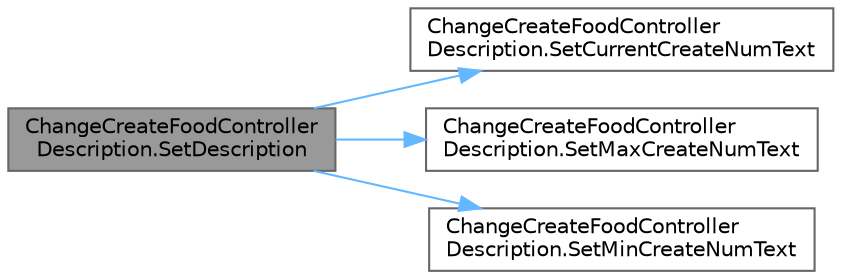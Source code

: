digraph "ChangeCreateFoodControllerDescription.SetDescription"
{
 // LATEX_PDF_SIZE
  bgcolor="transparent";
  edge [fontname=Helvetica,fontsize=10,labelfontname=Helvetica,labelfontsize=10];
  node [fontname=Helvetica,fontsize=10,shape=box,height=0.2,width=0.4];
  rankdir="LR";
  Node1 [id="Node000001",label="ChangeCreateFoodController\lDescription.SetDescription",height=0.2,width=0.4,color="gray40", fillcolor="grey60", style="filled", fontcolor="black",tooltip=" "];
  Node1 -> Node2 [id="edge1_Node000001_Node000002",color="steelblue1",style="solid",tooltip=" "];
  Node2 [id="Node000002",label="ChangeCreateFoodController\lDescription.SetCurrentCreateNumText",height=0.2,width=0.4,color="grey40", fillcolor="white", style="filled",URL="$class_change_create_food_controller_description.html#ab24aa17523fd131f319a821e2a5d3e43",tooltip=" "];
  Node1 -> Node3 [id="edge2_Node000001_Node000003",color="steelblue1",style="solid",tooltip=" "];
  Node3 [id="Node000003",label="ChangeCreateFoodController\lDescription.SetMaxCreateNumText",height=0.2,width=0.4,color="grey40", fillcolor="white", style="filled",URL="$class_change_create_food_controller_description.html#ad17268f2e85580ac7616edc0828e2550",tooltip=" "];
  Node1 -> Node4 [id="edge3_Node000001_Node000004",color="steelblue1",style="solid",tooltip=" "];
  Node4 [id="Node000004",label="ChangeCreateFoodController\lDescription.SetMinCreateNumText",height=0.2,width=0.4,color="grey40", fillcolor="white", style="filled",URL="$class_change_create_food_controller_description.html#acaeb70c691d5759fca8275738f22c886",tooltip=" "];
}

